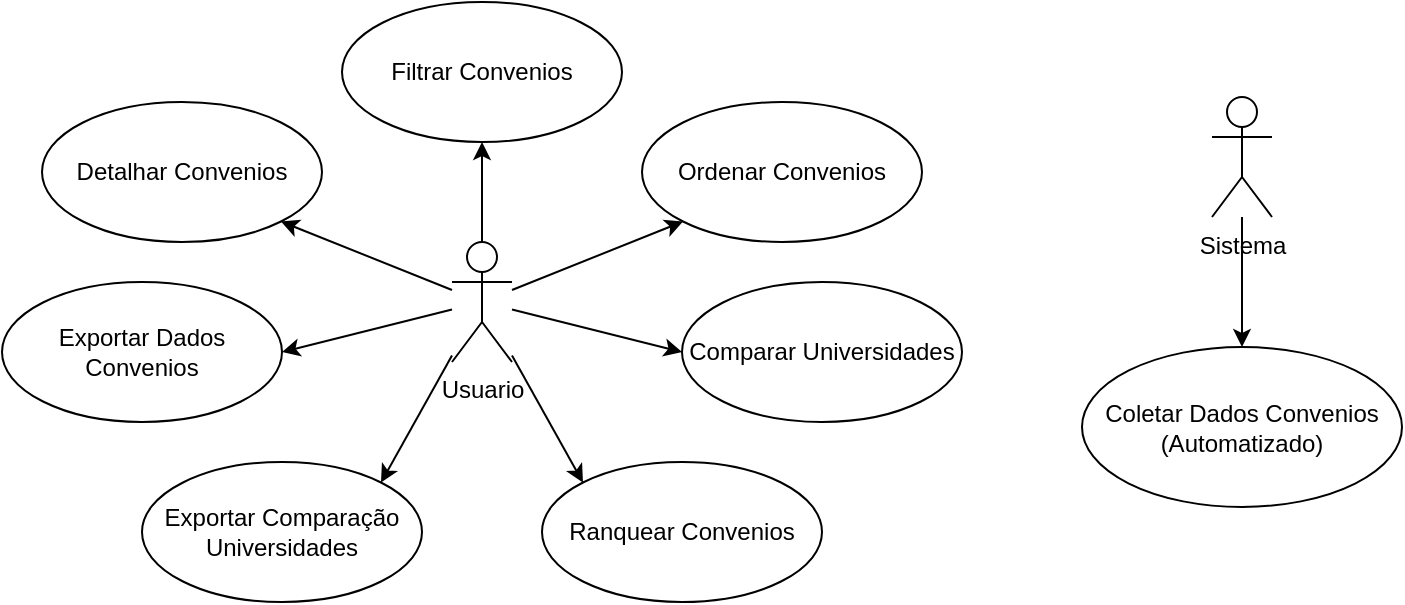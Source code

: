 <mxfile>
    <diagram id="FdFDmkTHNHb2hBNYgPpc" name="Casos de Uso">
        <mxGraphModel dx="912" dy="371" grid="1" gridSize="10" guides="1" tooltips="1" connect="1" arrows="1" fold="1" page="1" pageScale="1" pageWidth="850" pageHeight="1100" math="0" shadow="0">
            <root>
                <mxCell id="0"/>
                <mxCell id="1" parent="0"/>
                <mxCell id="UdClx46VG6tU_bIKUZL4-8" style="edgeStyle=none;html=1;entryX=0.5;entryY=1;entryDx=0;entryDy=0;" parent="1" source="UdClx46VG6tU_bIKUZL4-1" target="UdClx46VG6tU_bIKUZL4-3" edge="1">
                    <mxGeometry relative="1" as="geometry"/>
                </mxCell>
                <mxCell id="UdClx46VG6tU_bIKUZL4-9" style="edgeStyle=none;html=1;entryX=0;entryY=1;entryDx=0;entryDy=0;" parent="1" source="UdClx46VG6tU_bIKUZL4-1" target="UdClx46VG6tU_bIKUZL4-4" edge="1">
                    <mxGeometry relative="1" as="geometry"/>
                </mxCell>
                <mxCell id="UdClx46VG6tU_bIKUZL4-10" style="edgeStyle=none;html=1;entryX=0;entryY=0.5;entryDx=0;entryDy=0;" parent="1" source="UdClx46VG6tU_bIKUZL4-1" target="UdClx46VG6tU_bIKUZL4-5" edge="1">
                    <mxGeometry relative="1" as="geometry"/>
                </mxCell>
                <mxCell id="UdClx46VG6tU_bIKUZL4-11" style="edgeStyle=none;html=1;entryX=0;entryY=0;entryDx=0;entryDy=0;" parent="1" source="UdClx46VG6tU_bIKUZL4-1" target="UdClx46VG6tU_bIKUZL4-6" edge="1">
                    <mxGeometry relative="1" as="geometry">
                        <mxPoint x="390" y="380" as="targetPoint"/>
                    </mxGeometry>
                </mxCell>
                <mxCell id="UdClx46VG6tU_bIKUZL4-12" style="edgeStyle=none;html=1;entryX=1;entryY=0.5;entryDx=0;entryDy=0;" parent="1" source="UdClx46VG6tU_bIKUZL4-1" target="UdClx46VG6tU_bIKUZL4-7" edge="1">
                    <mxGeometry relative="1" as="geometry"/>
                </mxCell>
                <mxCell id="VQo2QCgx68zOORPjiC5F-2" style="edgeStyle=none;html=1;entryX=1;entryY=1;entryDx=0;entryDy=0;" parent="1" source="UdClx46VG6tU_bIKUZL4-1" target="VQo2QCgx68zOORPjiC5F-1" edge="1">
                    <mxGeometry relative="1" as="geometry"/>
                </mxCell>
                <mxCell id="E54SsoODKiVOvRbOwUKy-3" style="edgeStyle=none;html=1;entryX=1;entryY=0;entryDx=0;entryDy=0;" parent="1" source="UdClx46VG6tU_bIKUZL4-1" target="E54SsoODKiVOvRbOwUKy-2" edge="1">
                    <mxGeometry relative="1" as="geometry"/>
                </mxCell>
                <mxCell id="UdClx46VG6tU_bIKUZL4-1" value="Usuario" style="shape=umlActor;verticalLabelPosition=bottom;verticalAlign=top;html=1;" parent="1" vertex="1">
                    <mxGeometry x="285" y="200" width="30" height="60" as="geometry"/>
                </mxCell>
                <mxCell id="UdClx46VG6tU_bIKUZL4-3" value="Filtrar Convenios" style="ellipse;whiteSpace=wrap;html=1;" parent="1" vertex="1">
                    <mxGeometry x="230" y="80" width="140" height="70" as="geometry"/>
                </mxCell>
                <mxCell id="UdClx46VG6tU_bIKUZL4-4" value="Ordenar Convenios" style="ellipse;whiteSpace=wrap;html=1;" parent="1" vertex="1">
                    <mxGeometry x="380" y="130" width="140" height="70" as="geometry"/>
                </mxCell>
                <mxCell id="UdClx46VG6tU_bIKUZL4-5" value="Comparar Universidades" style="ellipse;whiteSpace=wrap;html=1;" parent="1" vertex="1">
                    <mxGeometry x="400" y="220" width="140" height="70" as="geometry"/>
                </mxCell>
                <mxCell id="UdClx46VG6tU_bIKUZL4-6" value="Ranquear Convenios" style="ellipse;whiteSpace=wrap;html=1;" parent="1" vertex="1">
                    <mxGeometry x="330" y="310" width="140" height="70" as="geometry"/>
                </mxCell>
                <mxCell id="UdClx46VG6tU_bIKUZL4-7" value="Exportar Dados Convenios" style="ellipse;whiteSpace=wrap;html=1;" parent="1" vertex="1">
                    <mxGeometry x="60" y="220" width="140" height="70" as="geometry"/>
                </mxCell>
                <mxCell id="roSKoGaTlcOHVxhK8Pie-1" value="Coletar Dados Convenios&lt;br&gt;(Automatizado)" style="ellipse;whiteSpace=wrap;html=1;" parent="1" vertex="1">
                    <mxGeometry x="600" y="252.5" width="160" height="80" as="geometry"/>
                </mxCell>
                <mxCell id="roSKoGaTlcOHVxhK8Pie-4" style="edgeStyle=none;html=1;entryX=0.5;entryY=0;entryDx=0;entryDy=0;" parent="1" source="roSKoGaTlcOHVxhK8Pie-3" target="roSKoGaTlcOHVxhK8Pie-1" edge="1">
                    <mxGeometry relative="1" as="geometry"/>
                </mxCell>
                <mxCell id="roSKoGaTlcOHVxhK8Pie-3" value="Sistema" style="shape=umlActor;verticalLabelPosition=bottom;verticalAlign=top;html=1;" parent="1" vertex="1">
                    <mxGeometry x="665" y="127.5" width="30" height="60" as="geometry"/>
                </mxCell>
                <mxCell id="VQo2QCgx68zOORPjiC5F-1" value="Detalhar Convenios" style="ellipse;whiteSpace=wrap;html=1;" parent="1" vertex="1">
                    <mxGeometry x="80" y="130" width="140" height="70" as="geometry"/>
                </mxCell>
                <mxCell id="E54SsoODKiVOvRbOwUKy-2" value="Exportar Comparação Universidades" style="ellipse;whiteSpace=wrap;html=1;" parent="1" vertex="1">
                    <mxGeometry x="130" y="310" width="140" height="70" as="geometry"/>
                </mxCell>
            </root>
        </mxGraphModel>
    </diagram>
    <diagram id="jTlNRyT6YMsYzq1EIWMr" name="[API] Modelo-pacotes">
        <mxGraphModel dx="701" dy="613" grid="1" gridSize="10" guides="1" tooltips="1" connect="1" arrows="1" fold="1" page="1" pageScale="1" pageWidth="850" pageHeight="1100" math="0" shadow="0">
            <root>
                <mxCell id="0"/>
                <mxCell id="1" parent="0"/>
                <mxCell id="5" value="" style="edgeStyle=none;html=1;" parent="1" source="2" target="4" edge="1">
                    <mxGeometry relative="1" as="geometry"/>
                </mxCell>
                <mxCell id="2" value="Routes" style="shape=folder;fontStyle=1;spacingTop=10;tabWidth=40;tabHeight=14;tabPosition=left;html=1;" parent="1" vertex="1">
                    <mxGeometry x="110" y="405" width="90" height="50" as="geometry"/>
                </mxCell>
                <mxCell id="7" value="" style="edgeStyle=none;html=1;" parent="1" source="4" target="6" edge="1">
                    <mxGeometry relative="1" as="geometry"/>
                </mxCell>
                <mxCell id="13" style="edgeStyle=none;html=1;" parent="1" source="4" target="11" edge="1">
                    <mxGeometry relative="1" as="geometry"/>
                </mxCell>
                <mxCell id="21" style="edgeStyle=none;html=1;" parent="1" source="4" target="10" edge="1">
                    <mxGeometry relative="1" as="geometry"/>
                </mxCell>
                <mxCell id="9" style="edgeStyle=none;html=1;" parent="1" source="6" target="8" edge="1">
                    <mxGeometry relative="1" as="geometry"/>
                </mxCell>
                <mxCell id="4" value="Controllers" style="shape=folder;fontStyle=1;spacingTop=10;tabWidth=40;tabHeight=14;tabPosition=left;html=1;" parent="1" vertex="1">
                    <mxGeometry x="250" y="405" width="90" height="50" as="geometry"/>
                </mxCell>
                <mxCell id="12" value="" style="edgeStyle=none;html=1;" parent="1" source="6" target="11" edge="1">
                    <mxGeometry relative="1" as="geometry"/>
                </mxCell>
                <mxCell id="14" style="edgeStyle=none;html=1;" parent="1" source="6" target="10" edge="1">
                    <mxGeometry relative="1" as="geometry"/>
                </mxCell>
                <mxCell id="16" value="" style="edgeStyle=none;html=1;" parent="1" source="6" target="15" edge="1">
                    <mxGeometry relative="1" as="geometry"/>
                </mxCell>
                <mxCell id="20" style="edgeStyle=none;html=1;" parent="1" source="6" target="19" edge="1">
                    <mxGeometry relative="1" as="geometry"/>
                </mxCell>
                <mxCell id="6" value="Services" style="shape=folder;fontStyle=1;spacingTop=10;tabWidth=40;tabHeight=14;tabPosition=left;html=1;" parent="1" vertex="1">
                    <mxGeometry x="400" y="405" width="100" height="50" as="geometry"/>
                </mxCell>
                <mxCell id="23" style="edgeStyle=none;html=1;" parent="1" source="8" target="10" edge="1">
                    <mxGeometry relative="1" as="geometry"/>
                </mxCell>
                <mxCell id="8" value="APIs" style="shape=folder;fontStyle=1;spacingTop=10;tabWidth=40;tabHeight=14;tabPosition=left;html=1;" parent="1" vertex="1">
                    <mxGeometry x="590" y="405" width="60" height="50" as="geometry"/>
                </mxCell>
                <mxCell id="10" value="Errors" style="shape=folder;fontStyle=1;spacingTop=10;tabWidth=40;tabHeight=14;tabPosition=left;html=1;" parent="1" vertex="1">
                    <mxGeometry x="470" y="505" width="65" height="45" as="geometry"/>
                </mxCell>
                <mxCell id="31" style="edgeStyle=none;html=1;entryX=0;entryY=0;entryDx=0;entryDy=21.75;entryPerimeter=0;" parent="1" source="11" target="10" edge="1">
                    <mxGeometry relative="1" as="geometry"/>
                </mxCell>
                <mxCell id="11" value="Validations" style="shape=folder;fontStyle=1;spacingTop=10;tabWidth=40;tabHeight=14;tabPosition=left;html=1;" parent="1" vertex="1">
                    <mxGeometry x="250" y="500" width="90" height="50" as="geometry"/>
                </mxCell>
                <mxCell id="18" value="" style="edgeStyle=none;html=1;" parent="1" source="15" target="17" edge="1">
                    <mxGeometry relative="1" as="geometry"/>
                </mxCell>
                <mxCell id="22" style="edgeStyle=none;html=1;" parent="1" source="15" target="10" edge="1">
                    <mxGeometry relative="1" as="geometry"/>
                </mxCell>
                <mxCell id="15" value="Repositories" style="shape=folder;fontStyle=1;spacingTop=10;tabWidth=40;tabHeight=14;tabPosition=left;html=1;" parent="1" vertex="1">
                    <mxGeometry x="560" y="305" width="90" height="50" as="geometry"/>
                </mxCell>
                <mxCell id="17" value="Models" style="shape=folder;fontStyle=1;spacingTop=10;tabWidth=40;tabHeight=14;tabPosition=left;html=1;" parent="1" vertex="1">
                    <mxGeometry x="680" y="305" width="70" height="50" as="geometry"/>
                </mxCell>
                <mxCell id="19" value="Dtos" style="shape=folder;fontStyle=1;spacingTop=10;tabWidth=40;tabHeight=14;tabPosition=left;html=1;" parent="1" vertex="1">
                    <mxGeometry x="440" y="300" width="95" height="55" as="geometry"/>
                </mxCell>
                <mxCell id="24" value="Config" style="shape=folder;fontStyle=1;spacingTop=10;tabWidth=40;tabHeight=14;tabPosition=left;html=1;" parent="1" vertex="1">
                    <mxGeometry x="110" y="310" width="90" height="40" as="geometry"/>
                </mxCell>
                <mxCell id="25" value="Utils" style="shape=folder;fontStyle=1;spacingTop=10;tabWidth=40;tabHeight=14;tabPosition=left;html=1;" parent="1" vertex="1">
                    <mxGeometry x="215" y="310" width="90" height="40" as="geometry"/>
                </mxCell>
                <mxCell id="28" style="edgeStyle=none;html=1;" parent="1" source="26" target="11" edge="1">
                    <mxGeometry relative="1" as="geometry">
                        <Array as="points">
                            <mxPoint x="360" y="530"/>
                        </Array>
                    </mxGeometry>
                </mxCell>
                <mxCell id="27" style="edgeStyle=none;html=1;" parent="1" source="26" target="4" edge="1">
                    <mxGeometry relative="1" as="geometry"/>
                </mxCell>
                <mxCell id="29" style="edgeStyle=none;html=1;" parent="1" source="26" target="6" edge="1">
                    <mxGeometry relative="1" as="geometry"/>
                </mxCell>
                <mxCell id="30" style="edgeStyle=none;html=1;" parent="1" source="26" target="19" edge="1">
                    <mxGeometry relative="1" as="geometry"/>
                </mxCell>
                <mxCell id="26" value="Modules" style="shape=folder;fontStyle=1;spacingTop=10;tabWidth=40;tabHeight=14;tabPosition=left;html=1;" parent="1" vertex="1">
                    <mxGeometry x="330" y="210" width="70" height="50" as="geometry"/>
                </mxCell>
            </root>
        </mxGraphModel>
    </diagram>
    <diagram id="0uMiyFCHNBl_rfruleUt" name="Diagrama de Componentes">
        <mxGraphModel dx="912" dy="371" grid="1" gridSize="10" guides="1" tooltips="1" connect="1" arrows="1" fold="1" page="1" pageScale="1" pageWidth="850" pageHeight="1100" math="0" shadow="0">
            <root>
                <mxCell id="0"/>
                <mxCell id="1" parent="0"/>
                <mxCell id="Ofbjy_pabGNPql89bUvO-1" value="API SERVER" style="verticalAlign=top;align=left;spacingTop=8;spacingLeft=2;spacingRight=12;shape=cube;size=10;direction=south;fontStyle=4;html=1;" parent="1" vertex="1">
                    <mxGeometry x="384" y="270" width="305.22" height="200" as="geometry"/>
                </mxCell>
                <mxCell id="Ofbjy_pabGNPql89bUvO-15" style="edgeStyle=none;html=1;entryX=0;entryY=0;entryDx=0;entryDy=15;entryPerimeter=0;" parent="1" source="Ofbjy_pabGNPql89bUvO-2" target="Ofbjy_pabGNPql89bUvO-3" edge="1">
                    <mxGeometry relative="1" as="geometry"/>
                </mxCell>
                <mxCell id="Ofbjy_pabGNPql89bUvO-2" value="FRONT SERVER" style="verticalAlign=top;align=left;spacingTop=8;spacingLeft=2;spacingRight=12;shape=cube;size=10;direction=south;fontStyle=4;html=1;" parent="1" vertex="1">
                    <mxGeometry x="154" y="315" width="180" height="120" as="geometry"/>
                </mxCell>
                <mxCell id="Ofbjy_pabGNPql89bUvO-12" style="edgeStyle=none;html=1;entryX=0;entryY=0;entryDx=0;entryDy=15;entryPerimeter=0;" parent="1" source="Ofbjy_pabGNPql89bUvO-3" target="Ofbjy_pabGNPql89bUvO-4" edge="1">
                    <mxGeometry relative="1" as="geometry"/>
                </mxCell>
                <mxCell id="Ofbjy_pabGNPql89bUvO-14" style="edgeStyle=none;html=1;entryX=0;entryY=0;entryDx=0;entryDy=15;entryPerimeter=0;" parent="1" source="Ofbjy_pabGNPql89bUvO-3" target="Ofbjy_pabGNPql89bUvO-5" edge="1">
                    <mxGeometry relative="1" as="geometry"/>
                </mxCell>
                <mxCell id="Ofbjy_pabGNPql89bUvO-3" value="API" style="shape=module;align=left;spacingLeft=20;align=center;verticalAlign=top;" parent="1" vertex="1">
                    <mxGeometry x="405" y="360" width="80" height="30" as="geometry"/>
                </mxCell>
                <mxCell id="Ofbjy_pabGNPql89bUvO-4" value="db&lt;Sequelize&gt;" style="shape=module;align=left;spacingLeft=20;align=center;verticalAlign=top;" parent="1" vertex="1">
                    <mxGeometry x="545" y="290" width="120" height="30" as="geometry"/>
                </mxCell>
                <mxCell id="Ofbjy_pabGNPql89bUvO-5" value="mongodb" style="shape=module;align=left;spacingLeft=20;align=center;verticalAlign=top;" parent="1" vertex="1">
                    <mxGeometry x="545" y="380" width="120" height="30" as="geometry"/>
                </mxCell>
                <mxCell id="Ofbjy_pabGNPql89bUvO-9" style="edgeStyle=none;html=1;" parent="1" source="Ofbjy_pabGNPql89bUvO-6" target="Ofbjy_pabGNPql89bUvO-4" edge="1">
                    <mxGeometry relative="1" as="geometry"/>
                </mxCell>
                <mxCell id="Ofbjy_pabGNPql89bUvO-6" value="pg-admin" style="shape=module;align=left;spacingLeft=20;align=center;verticalAlign=top;" parent="1" vertex="1">
                    <mxGeometry x="545" y="335" width="120" height="30" as="geometry"/>
                </mxCell>
                <mxCell id="Ofbjy_pabGNPql89bUvO-8" style="edgeStyle=none;html=1;" parent="1" source="Ofbjy_pabGNPql89bUvO-7" target="Ofbjy_pabGNPql89bUvO-5" edge="1">
                    <mxGeometry relative="1" as="geometry"/>
                </mxCell>
                <mxCell id="Ofbjy_pabGNPql89bUvO-7" value="mongoexpress" style="shape=module;align=left;spacingLeft=20;align=center;verticalAlign=top;" parent="1" vertex="1">
                    <mxGeometry x="545" y="430" width="120" height="30" as="geometry"/>
                </mxCell>
                <mxCell id="Ofbjy_pabGNPql89bUvO-17" style="edgeStyle=none;html=1;entryX=0;entryY=0;entryDx=0;entryDy=85;entryPerimeter=0;" parent="1" source="Ofbjy_pabGNPql89bUvO-16" target="Ofbjy_pabGNPql89bUvO-2" edge="1">
                    <mxGeometry relative="1" as="geometry"/>
                </mxCell>
                <mxCell id="Ofbjy_pabGNPql89bUvO-16" value="Browser" style="verticalAlign=top;align=left;spacingTop=8;spacingLeft=2;spacingRight=12;shape=cube;size=10;direction=south;fontStyle=4;html=1;" parent="1" vertex="1">
                    <mxGeometry x="160" y="162" width="180" height="120" as="geometry"/>
                </mxCell>
            </root>
        </mxGraphModel>
    </diagram>
    <diagram name="[FRONT] Modelo-pacotes" id="-TVTy99FhMUjrPyjgn6w">
        <mxGraphModel dx="912" dy="371" grid="1" gridSize="10" guides="1" tooltips="1" connect="1" arrows="1" fold="1" page="1" pageScale="1" pageWidth="850" pageHeight="1100" math="0" shadow="0">
            <root>
                <mxCell id="JCaHj2EicqBaBZNIiWoS-0"/>
                <mxCell id="JCaHj2EicqBaBZNIiWoS-1" parent="JCaHj2EicqBaBZNIiWoS-0"/>
                <mxCell id="JCaHj2EicqBaBZNIiWoS-2" value="" style="edgeStyle=none;html=1;" parent="JCaHj2EicqBaBZNIiWoS-1" source="JCaHj2EicqBaBZNIiWoS-3" target="JCaHj2EicqBaBZNIiWoS-8" edge="1">
                    <mxGeometry relative="1" as="geometry"/>
                </mxCell>
                <mxCell id="JCaHj2EicqBaBZNIiWoS-3" value="Routes" style="shape=folder;fontStyle=1;spacingTop=10;tabWidth=40;tabHeight=14;tabPosition=left;html=1;" parent="JCaHj2EicqBaBZNIiWoS-1" vertex="1">
                    <mxGeometry x="120" y="230" width="90" height="50" as="geometry"/>
                </mxCell>
                <mxCell id="JCaHj2EicqBaBZNIiWoS-4" value="" style="edgeStyle=none;html=1;" parent="JCaHj2EicqBaBZNIiWoS-1" source="JCaHj2EicqBaBZNIiWoS-8" target="JCaHj2EicqBaBZNIiWoS-13" edge="1">
                    <mxGeometry relative="1" as="geometry"/>
                </mxCell>
                <mxCell id="OWJ0l7WjgxWTkaR3SoR4-5" style="edgeStyle=none;html=1;entryX=0;entryY=0;entryDx=65;entryDy=14;entryPerimeter=0;" parent="JCaHj2EicqBaBZNIiWoS-1" source="JCaHj2EicqBaBZNIiWoS-8" target="OWJ0l7WjgxWTkaR3SoR4-2" edge="1">
                    <mxGeometry relative="1" as="geometry"/>
                </mxCell>
                <mxCell id="OWJ0l7WjgxWTkaR3SoR4-6" style="edgeStyle=none;html=1;entryX=0;entryY=0;entryDx=20;entryDy=0;entryPerimeter=0;" parent="JCaHj2EicqBaBZNIiWoS-1" source="JCaHj2EicqBaBZNIiWoS-8" target="OWJ0l7WjgxWTkaR3SoR4-3" edge="1">
                    <mxGeometry relative="1" as="geometry"/>
                </mxCell>
                <mxCell id="OWJ0l7WjgxWTkaR3SoR4-8" style="edgeStyle=none;html=1;entryX=0;entryY=0;entryDx=40;entryDy=0;entryPerimeter=0;" parent="JCaHj2EicqBaBZNIiWoS-1" source="JCaHj2EicqBaBZNIiWoS-8" target="JCaHj2EicqBaBZNIiWoS-23" edge="1">
                    <mxGeometry relative="1" as="geometry"/>
                </mxCell>
                <mxCell id="JCaHj2EicqBaBZNIiWoS-8" value="Pages" style="shape=folder;fontStyle=1;spacingTop=10;tabWidth=40;tabHeight=14;tabPosition=left;html=1;" parent="JCaHj2EicqBaBZNIiWoS-1" vertex="1">
                    <mxGeometry x="290" y="230" width="90" height="50" as="geometry"/>
                </mxCell>
                <mxCell id="JCaHj2EicqBaBZNIiWoS-11" value="" style="edgeStyle=none;html=1;" parent="JCaHj2EicqBaBZNIiWoS-1" source="JCaHj2EicqBaBZNIiWoS-13" target="JCaHj2EicqBaBZNIiWoS-20" edge="1">
                    <mxGeometry relative="1" as="geometry"/>
                </mxCell>
                <mxCell id="JCaHj2EicqBaBZNIiWoS-13" value="Services" style="shape=folder;fontStyle=1;spacingTop=10;tabWidth=40;tabHeight=14;tabPosition=left;html=1;" parent="JCaHj2EicqBaBZNIiWoS-1" vertex="1">
                    <mxGeometry x="420" y="230" width="100" height="50" as="geometry"/>
                </mxCell>
                <mxCell id="JCaHj2EicqBaBZNIiWoS-20" value="Interfaces" style="shape=folder;fontStyle=1;spacingTop=10;tabWidth=40;tabHeight=14;tabPosition=left;html=1;" parent="JCaHj2EicqBaBZNIiWoS-1" vertex="1">
                    <mxGeometry x="560" y="230" width="90" height="50" as="geometry"/>
                </mxCell>
                <mxCell id="JCaHj2EicqBaBZNIiWoS-23" value="utils" style="shape=folder;fontStyle=1;spacingTop=10;tabWidth=40;tabHeight=14;tabPosition=left;html=1;" parent="JCaHj2EicqBaBZNIiWoS-1" vertex="1">
                    <mxGeometry x="320" y="350" width="90" height="40" as="geometry"/>
                </mxCell>
                <mxCell id="OWJ0l7WjgxWTkaR3SoR4-2" value="Layouts" style="shape=folder;fontStyle=1;spacingTop=10;tabWidth=40;tabHeight=14;tabPosition=left;html=1;" parent="JCaHj2EicqBaBZNIiWoS-1" vertex="1">
                    <mxGeometry x="200" y="340" width="90" height="50" as="geometry"/>
                </mxCell>
                <mxCell id="OWJ0l7WjgxWTkaR3SoR4-10" style="edgeStyle=none;html=1;entryX=0;entryY=0;entryDx=90;entryDy=20.5;entryPerimeter=0;" parent="JCaHj2EicqBaBZNIiWoS-1" source="OWJ0l7WjgxWTkaR3SoR4-3" target="JCaHj2EicqBaBZNIiWoS-23" edge="1">
                    <mxGeometry relative="1" as="geometry"/>
                </mxCell>
                <mxCell id="OWJ0l7WjgxWTkaR3SoR4-3" value="Commons" style="shape=folder;fontStyle=1;spacingTop=10;tabWidth=40;tabHeight=14;tabPosition=left;html=1;" parent="JCaHj2EicqBaBZNIiWoS-1" vertex="1">
                    <mxGeometry x="440" y="346" width="90" height="50" as="geometry"/>
                </mxCell>
            </root>
        </mxGraphModel>
    </diagram>
    <diagram name="Futuro: Casos de Uso" id="imtIoGXgUD1WKQ04WHvj">
        <mxGraphModel dx="912" dy="371" grid="1" gridSize="10" guides="1" tooltips="1" connect="1" arrows="1" fold="1" page="1" pageScale="1" pageWidth="850" pageHeight="1100" math="0" shadow="0">
            <root>
                <mxCell id="kSqOh-27An2Um3XZFrW4-0"/>
                <mxCell id="kSqOh-27An2Um3XZFrW4-1" parent="kSqOh-27An2Um3XZFrW4-0"/>
                <mxCell id="kSqOh-27An2Um3XZFrW4-2" style="edgeStyle=none;html=1;entryX=0.5;entryY=1;entryDx=0;entryDy=0;" edge="1" parent="kSqOh-27An2Um3XZFrW4-1" source="kSqOh-27An2Um3XZFrW4-10" target="kSqOh-27An2Um3XZFrW4-11">
                    <mxGeometry relative="1" as="geometry"/>
                </mxCell>
                <mxCell id="kSqOh-27An2Um3XZFrW4-3" style="edgeStyle=none;html=1;entryX=0;entryY=1;entryDx=0;entryDy=0;" edge="1" parent="kSqOh-27An2Um3XZFrW4-1" source="kSqOh-27An2Um3XZFrW4-10" target="kSqOh-27An2Um3XZFrW4-12">
                    <mxGeometry relative="1" as="geometry"/>
                </mxCell>
                <mxCell id="kSqOh-27An2Um3XZFrW4-4" style="edgeStyle=none;html=1;entryX=0;entryY=0.5;entryDx=0;entryDy=0;" edge="1" parent="kSqOh-27An2Um3XZFrW4-1" source="kSqOh-27An2Um3XZFrW4-10" target="kSqOh-27An2Um3XZFrW4-13">
                    <mxGeometry relative="1" as="geometry"/>
                </mxCell>
                <mxCell id="kSqOh-27An2Um3XZFrW4-5" style="edgeStyle=none;html=1;entryX=0;entryY=0;entryDx=0;entryDy=0;" edge="1" parent="kSqOh-27An2Um3XZFrW4-1" source="kSqOh-27An2Um3XZFrW4-10" target="kSqOh-27An2Um3XZFrW4-14">
                    <mxGeometry relative="1" as="geometry">
                        <mxPoint x="390" y="380" as="targetPoint"/>
                    </mxGeometry>
                </mxCell>
                <mxCell id="kSqOh-27An2Um3XZFrW4-6" style="edgeStyle=none;html=1;entryX=1;entryY=0.5;entryDx=0;entryDy=0;" edge="1" parent="kSqOh-27An2Um3XZFrW4-1" source="kSqOh-27An2Um3XZFrW4-10" target="kSqOh-27An2Um3XZFrW4-15">
                    <mxGeometry relative="1" as="geometry"/>
                </mxCell>
                <mxCell id="kSqOh-27An2Um3XZFrW4-7" style="edgeStyle=none;html=1;entryX=1;entryY=1;entryDx=0;entryDy=0;" edge="1" parent="kSqOh-27An2Um3XZFrW4-1" source="kSqOh-27An2Um3XZFrW4-10" target="kSqOh-27An2Um3XZFrW4-19">
                    <mxGeometry relative="1" as="geometry"/>
                </mxCell>
                <mxCell id="kSqOh-27An2Um3XZFrW4-8" style="edgeStyle=none;html=1;entryX=1;entryY=0;entryDx=0;entryDy=0;" edge="1" parent="kSqOh-27An2Um3XZFrW4-1" source="kSqOh-27An2Um3XZFrW4-10" target="kSqOh-27An2Um3XZFrW4-20">
                    <mxGeometry relative="1" as="geometry"/>
                </mxCell>
                <mxCell id="kSqOh-27An2Um3XZFrW4-9" style="edgeStyle=none;html=1;entryX=0.5;entryY=0;entryDx=0;entryDy=0;" edge="1" parent="kSqOh-27An2Um3XZFrW4-1" source="kSqOh-27An2Um3XZFrW4-10" target="kSqOh-27An2Um3XZFrW4-21">
                    <mxGeometry relative="1" as="geometry"/>
                </mxCell>
                <mxCell id="kSqOh-27An2Um3XZFrW4-10" value="Usuario" style="shape=umlActor;verticalLabelPosition=bottom;verticalAlign=top;html=1;" vertex="1" parent="kSqOh-27An2Um3XZFrW4-1">
                    <mxGeometry x="285" y="200" width="30" height="60" as="geometry"/>
                </mxCell>
                <mxCell id="kSqOh-27An2Um3XZFrW4-11" value="Filtrar Convenios" style="ellipse;whiteSpace=wrap;html=1;" vertex="1" parent="kSqOh-27An2Um3XZFrW4-1">
                    <mxGeometry x="230" y="80" width="140" height="70" as="geometry"/>
                </mxCell>
                <mxCell id="kSqOh-27An2Um3XZFrW4-12" value="Ordenar Convenios" style="ellipse;whiteSpace=wrap;html=1;" vertex="1" parent="kSqOh-27An2Um3XZFrW4-1">
                    <mxGeometry x="380" y="100" width="140" height="70" as="geometry"/>
                </mxCell>
                <mxCell id="kSqOh-27An2Um3XZFrW4-13" value="Comparar Universidades" style="ellipse;whiteSpace=wrap;html=1;" vertex="1" parent="kSqOh-27An2Um3XZFrW4-1">
                    <mxGeometry x="400" y="195" width="140" height="70" as="geometry"/>
                </mxCell>
                <mxCell id="kSqOh-27An2Um3XZFrW4-14" value="Ranquear Convenios" style="ellipse;whiteSpace=wrap;html=1;" vertex="1" parent="kSqOh-27An2Um3XZFrW4-1">
                    <mxGeometry x="380" y="290" width="140" height="70" as="geometry"/>
                </mxCell>
                <mxCell id="kSqOh-27An2Um3XZFrW4-15" value="Exportar Dados Convenios" style="ellipse;whiteSpace=wrap;html=1;" vertex="1" parent="kSqOh-27An2Um3XZFrW4-1">
                    <mxGeometry x="60" y="195" width="140" height="70" as="geometry"/>
                </mxCell>
                <mxCell id="kSqOh-27An2Um3XZFrW4-16" value="Coletar Dados Convenios&lt;br&gt;(Automatizado)" style="ellipse;whiteSpace=wrap;html=1;" vertex="1" parent="kSqOh-27An2Um3XZFrW4-1">
                    <mxGeometry x="600" y="252.5" width="160" height="80" as="geometry"/>
                </mxCell>
                <mxCell id="kSqOh-27An2Um3XZFrW4-17" style="edgeStyle=none;html=1;entryX=0.5;entryY=0;entryDx=0;entryDy=0;" edge="1" parent="kSqOh-27An2Um3XZFrW4-1" source="kSqOh-27An2Um3XZFrW4-18" target="kSqOh-27An2Um3XZFrW4-16">
                    <mxGeometry relative="1" as="geometry"/>
                </mxCell>
                <mxCell id="kSqOh-27An2Um3XZFrW4-18" value="Sistema" style="shape=umlActor;verticalLabelPosition=bottom;verticalAlign=top;html=1;" vertex="1" parent="kSqOh-27An2Um3XZFrW4-1">
                    <mxGeometry x="665" y="127.5" width="30" height="60" as="geometry"/>
                </mxCell>
                <mxCell id="kSqOh-27An2Um3XZFrW4-19" value="Detalhar Convenios" style="ellipse;whiteSpace=wrap;html=1;" vertex="1" parent="kSqOh-27An2Um3XZFrW4-1">
                    <mxGeometry x="80" y="100" width="140" height="70" as="geometry"/>
                </mxCell>
                <mxCell id="kSqOh-27An2Um3XZFrW4-20" value="Exportar Comparação Universidades" style="ellipse;whiteSpace=wrap;html=1;" vertex="1" parent="kSqOh-27An2Um3XZFrW4-1">
                    <mxGeometry x="80" y="290" width="140" height="70" as="geometry"/>
                </mxCell>
                <mxCell id="kSqOh-27An2Um3XZFrW4-21" value="Visualizar Mapa Convenios" style="ellipse;whiteSpace=wrap;html=1;" vertex="1" parent="kSqOh-27An2Um3XZFrW4-1">
                    <mxGeometry x="230" y="320" width="140" height="70" as="geometry"/>
                </mxCell>
            </root>
        </mxGraphModel>
    </diagram>
    <diagram id="_YwlX3KdbtMhZQvecRS3" name="Page-6">
        <mxGraphModel dx="782" dy="571" grid="1" gridSize="10" guides="1" tooltips="1" connect="1" arrows="1" fold="1" page="1" pageScale="1" pageWidth="850" pageHeight="1100" math="0" shadow="0">
            <root>
                <mxCell id="0"/>
                <mxCell id="1" parent="0"/>
                <mxCell id="TjVoSbO5jTCwrLMoijY5-131" value="config" style="rounded=0;strokeWidth=2;" vertex="1" parent="1">
                    <mxGeometry x="40" y="40" width="120" height="60" as="geometry"/>
                </mxCell>
                <mxCell id="TjVoSbO5jTCwrLMoijY5-132" value="dto" style="rounded=0;strokeWidth=2;" vertex="1" parent="1">
                    <mxGeometry x="265" y="20" width="120" height="60" as="geometry"/>
                </mxCell>
                <mxCell id="TjVoSbO5jTCwrLMoijY5-133" value="errors" style="rounded=0;strokeWidth=2;" vertex="1" parent="1">
                    <mxGeometry x="487" y="98" width="120" height="60" as="geometry"/>
                </mxCell>
                <mxCell id="TjVoSbO5jTCwrLMoijY5-134" value="domain" style="rounded=0;strokeWidth=2;" vertex="1" parent="1">
                    <mxGeometry x="616" y="122" width="120" height="60" as="geometry"/>
                </mxCell>
                <mxCell id="TjVoSbO5jTCwrLMoijY5-135" value="controllers" style="rounded=0;strokeWidth=2;" vertex="1" parent="1">
                    <mxGeometry x="125" y="146" width="140" height="60" as="geometry"/>
                </mxCell>
                <mxCell id="TjVoSbO5jTCwrLMoijY5-136" value="integrations" style="rounded=0;strokeWidth=2;" vertex="1" parent="1">
                    <mxGeometry x="332" y="170" width="160" height="60" as="geometry"/>
                </mxCell>
                <mxCell id="TjVoSbO5jTCwrLMoijY5-137" value="repositories" style="rounded=0;strokeWidth=2;" vertex="1" parent="1">
                    <mxGeometry x="551" y="194" width="120" height="60" as="geometry"/>
                </mxCell>
                <mxCell id="TjVoSbO5jTCwrLMoijY5-138" value="routes" style="rounded=0;strokeWidth=2;" vertex="1" parent="1">
                    <mxGeometry x="680" y="218" width="120" height="60" as="geometry"/>
                </mxCell>
                <mxCell id="TjVoSbO5jTCwrLMoijY5-139" value="middlewares" style="rounded=0;strokeWidth=2;" vertex="1" parent="1">
                    <mxGeometry x="720" y="242" width="140" height="60" as="geometry"/>
                </mxCell>
                <mxCell id="TjVoSbO5jTCwrLMoijY5-140" value="services" style="rounded=0;strokeWidth=2;" vertex="1" parent="1">
                    <mxGeometry x="203" y="266" width="120" height="60" as="geometry"/>
                </mxCell>
                <mxCell id="TjVoSbO5jTCwrLMoijY5-141" value="utils" style="rounded=0;strokeWidth=2;" vertex="1" parent="1">
                    <mxGeometry x="422" y="280" width="120" height="60" as="geometry"/>
                </mxCell>
                <mxCell id="TjVoSbO5jTCwrLMoijY5-142" style="endArrow=block;strokeWidth=2;" edge="1" parent="1" source="TjVoSbO5jTCwrLMoijY5-135" target="TjVoSbO5jTCwrLMoijY5-140">
                    <mxGeometry relative="1" as="geometry"/>
                </mxCell>
                <mxCell id="TjVoSbO5jTCwrLMoijY5-143" style="endArrow=block;strokeWidth=2;" edge="1" parent="1" source="TjVoSbO5jTCwrLMoijY5-135" target="TjVoSbO5jTCwrLMoijY5-132">
                    <mxGeometry relative="1" as="geometry"/>
                </mxCell>
                <mxCell id="TjVoSbO5jTCwrLMoijY5-144" style="endArrow=block;strokeWidth=2;" edge="1" parent="1" source="TjVoSbO5jTCwrLMoijY5-135" target="TjVoSbO5jTCwrLMoijY5-133">
                    <mxGeometry relative="1" as="geometry"/>
                </mxCell>
                <mxCell id="TjVoSbO5jTCwrLMoijY5-145" style="endArrow=block;strokeWidth=2;" edge="1" parent="1" source="TjVoSbO5jTCwrLMoijY5-138" target="TjVoSbO5jTCwrLMoijY5-135">
                    <mxGeometry relative="1" as="geometry"/>
                </mxCell>
                <mxCell id="TjVoSbO5jTCwrLMoijY5-146" style="endArrow=block;strokeWidth=2;" edge="1" parent="1" source="TjVoSbO5jTCwrLMoijY5-138" target="TjVoSbO5jTCwrLMoijY5-139">
                    <mxGeometry relative="1" as="geometry"/>
                </mxCell>
                <mxCell id="TjVoSbO5jTCwrLMoijY5-147" style="endArrow=block;strokeWidth=2;" edge="1" parent="1" source="TjVoSbO5jTCwrLMoijY5-140" target="TjVoSbO5jTCwrLMoijY5-137">
                    <mxGeometry relative="1" as="geometry"/>
                </mxCell>
                <mxCell id="TjVoSbO5jTCwrLMoijY5-148" style="endArrow=block;strokeWidth=2;" edge="1" parent="1" source="TjVoSbO5jTCwrLMoijY5-140" target="TjVoSbO5jTCwrLMoijY5-134">
                    <mxGeometry relative="1" as="geometry"/>
                </mxCell>
                <mxCell id="TjVoSbO5jTCwrLMoijY5-149" style="endArrow=block;strokeWidth=2;" edge="1" parent="1" source="TjVoSbO5jTCwrLMoijY5-140" target="TjVoSbO5jTCwrLMoijY5-132">
                    <mxGeometry relative="1" as="geometry"/>
                </mxCell>
                <mxCell id="TjVoSbO5jTCwrLMoijY5-150" style="endArrow=block;strokeWidth=2;" edge="1" parent="1" source="TjVoSbO5jTCwrLMoijY5-140" target="TjVoSbO5jTCwrLMoijY5-136">
                    <mxGeometry relative="1" as="geometry"/>
                </mxCell>
                <mxCell id="TjVoSbO5jTCwrLMoijY5-151" style="endArrow=block;strokeWidth=2;" edge="1" parent="1" source="TjVoSbO5jTCwrLMoijY5-140" target="TjVoSbO5jTCwrLMoijY5-141">
                    <mxGeometry relative="1" as="geometry"/>
                </mxCell>
                <mxCell id="TjVoSbO5jTCwrLMoijY5-152" style="endArrow=block;strokeWidth=2;" edge="1" parent="1" source="TjVoSbO5jTCwrLMoijY5-140" target="TjVoSbO5jTCwrLMoijY5-133">
                    <mxGeometry relative="1" as="geometry"/>
                </mxCell>
                <mxCell id="TjVoSbO5jTCwrLMoijY5-153" style="endArrow=block;strokeWidth=2;" edge="1" parent="1" source="TjVoSbO5jTCwrLMoijY5-137" target="TjVoSbO5jTCwrLMoijY5-134">
                    <mxGeometry relative="1" as="geometry"/>
                </mxCell>
                <mxCell id="TjVoSbO5jTCwrLMoijY5-154" style="endArrow=block;strokeWidth=2;" edge="1" parent="1" source="TjVoSbO5jTCwrLMoijY5-137" target="TjVoSbO5jTCwrLMoijY5-141">
                    <mxGeometry relative="1" as="geometry"/>
                </mxCell>
                <mxCell id="TjVoSbO5jTCwrLMoijY5-155" style="endArrow=block;strokeWidth=2;" edge="1" parent="1" source="TjVoSbO5jTCwrLMoijY5-136" target="TjVoSbO5jTCwrLMoijY5-132">
                    <mxGeometry relative="1" as="geometry"/>
                </mxCell>
                <mxCell id="TjVoSbO5jTCwrLMoijY5-156" style="endArrow=block;strokeWidth=2;" edge="1" parent="1" source="TjVoSbO5jTCwrLMoijY5-136" target="TjVoSbO5jTCwrLMoijY5-141">
                    <mxGeometry relative="1" as="geometry"/>
                </mxCell>
                <mxCell id="TjVoSbO5jTCwrLMoijY5-157" style="endArrow=block;strokeWidth=2;" edge="1" parent="1" source="TjVoSbO5jTCwrLMoijY5-136" target="TjVoSbO5jTCwrLMoijY5-133">
                    <mxGeometry relative="1" as="geometry"/>
                </mxCell>
                <mxCell id="TjVoSbO5jTCwrLMoijY5-158" style="endArrow=block;strokeWidth=2;" edge="1" parent="1" source="TjVoSbO5jTCwrLMoijY5-136" target="TjVoSbO5jTCwrLMoijY5-141">
                    <mxGeometry relative="1" as="geometry"/>
                </mxCell>
                <mxCell id="TjVoSbO5jTCwrLMoijY5-159" style="endArrow=block;strokeWidth=2;" edge="1" parent="1" source="TjVoSbO5jTCwrLMoijY5-132" target="TjVoSbO5jTCwrLMoijY5-134">
                    <mxGeometry relative="1" as="geometry"/>
                </mxCell>
                <mxCell id="TjVoSbO5jTCwrLMoijY5-160" style="endArrow=block;strokeWidth=2;" edge="1" parent="1" source="TjVoSbO5jTCwrLMoijY5-139" target="TjVoSbO5jTCwrLMoijY5-141">
                    <mxGeometry relative="1" as="geometry"/>
                </mxCell>
                <mxCell id="TjVoSbO5jTCwrLMoijY5-161" style="endArrow=block;strokeWidth=2;" edge="1" parent="1" source="TjVoSbO5jTCwrLMoijY5-139" target="TjVoSbO5jTCwrLMoijY5-133">
                    <mxGeometry relative="1" as="geometry"/>
                </mxCell>
                <mxCell id="TjVoSbO5jTCwrLMoijY5-162" style="endArrow=block;strokeWidth=2;" edge="1" parent="1" source="TjVoSbO5jTCwrLMoijY5-131" target="TjVoSbO5jTCwrLMoijY5-141">
                    <mxGeometry relative="1" as="geometry"/>
                </mxCell>
            </root>
        </mxGraphModel>
    </diagram>
</mxfile>